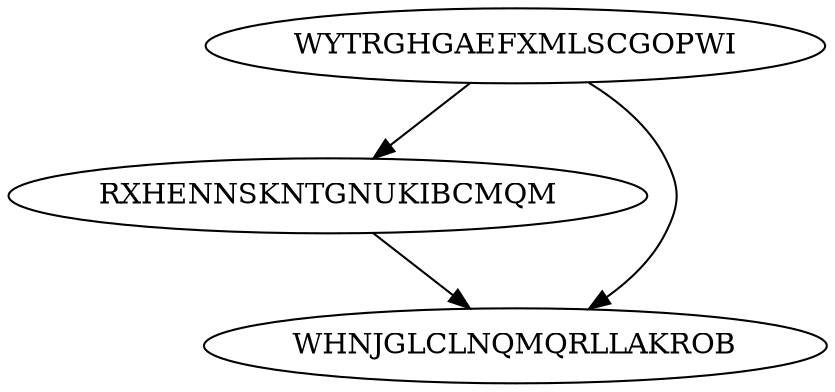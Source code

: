 digraph "N3M3" {
	WYTRGHGAEFXMLSCGOPWI			[Weight=20, Start=0, Processor=1];
	RXHENNSKNTGNUKIBCMQM			[Weight=20, Start=20, Processor=1];
	WHNJGLCLNQMQRLLAKROB			[Weight=13, Start=40, Processor=1];
	WYTRGHGAEFXMLSCGOPWI -> RXHENNSKNTGNUKIBCMQM		[Weight=15];
	RXHENNSKNTGNUKIBCMQM -> WHNJGLCLNQMQRLLAKROB		[Weight=18];
	WYTRGHGAEFXMLSCGOPWI -> WHNJGLCLNQMQRLLAKROB		[Weight=19];
}
